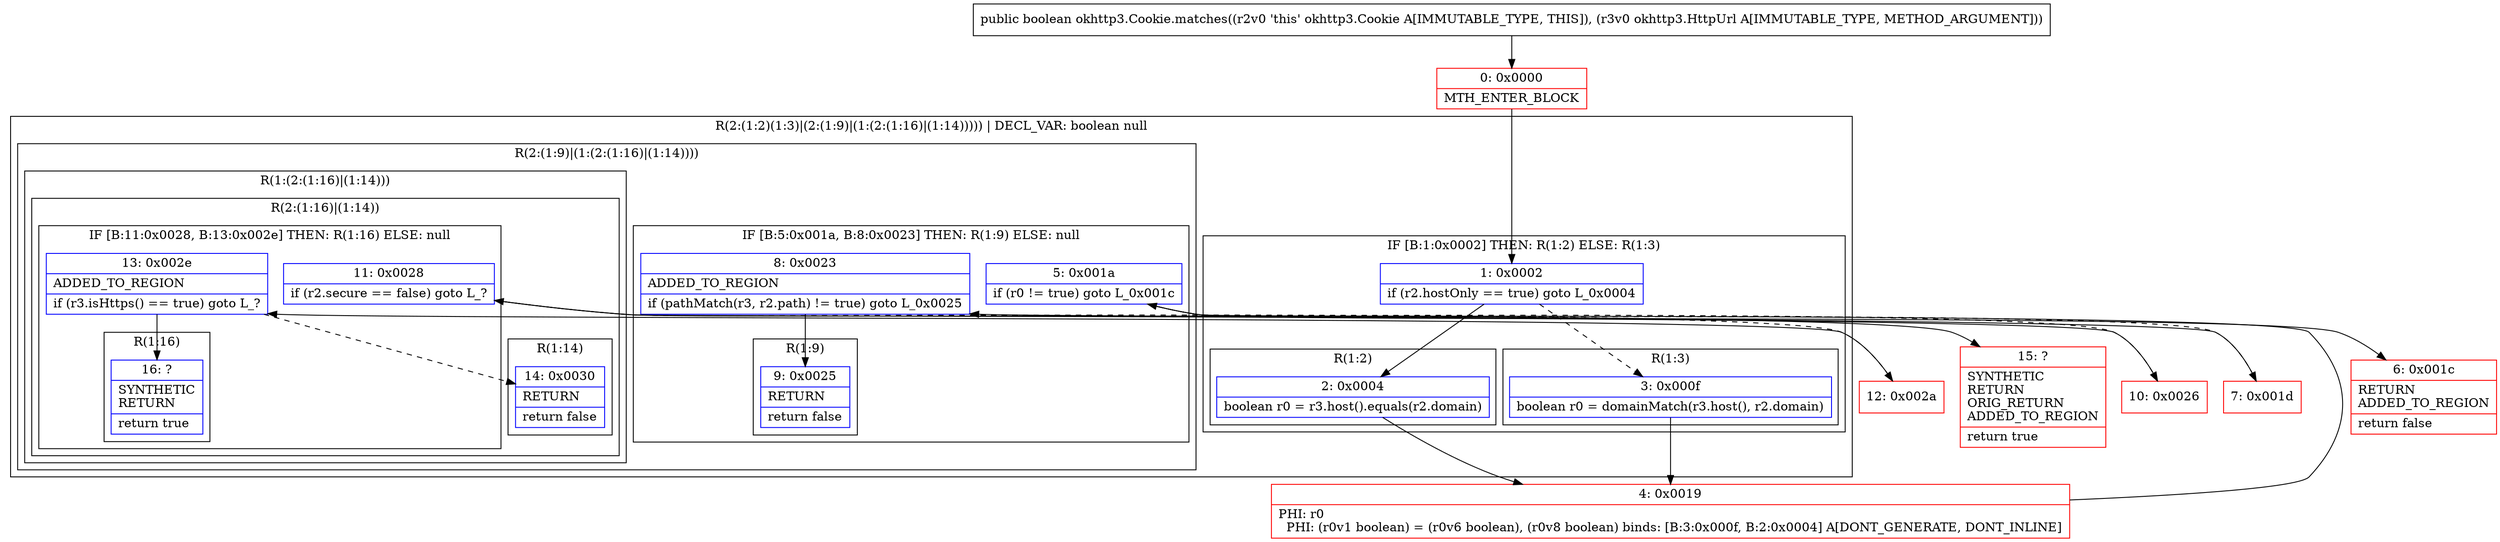 digraph "CFG forokhttp3.Cookie.matches(Lokhttp3\/HttpUrl;)Z" {
subgraph cluster_Region_575730869 {
label = "R(2:(1:2)(1:3)|(2:(1:9)|(1:(2:(1:16)|(1:14))))) | DECL_VAR: boolean null\l";
node [shape=record,color=blue];
subgraph cluster_IfRegion_1242751003 {
label = "IF [B:1:0x0002] THEN: R(1:2) ELSE: R(1:3)";
node [shape=record,color=blue];
Node_1 [shape=record,label="{1\:\ 0x0002|if (r2.hostOnly == true) goto L_0x0004\l}"];
subgraph cluster_Region_761324576 {
label = "R(1:2)";
node [shape=record,color=blue];
Node_2 [shape=record,label="{2\:\ 0x0004|boolean r0 = r3.host().equals(r2.domain)\l}"];
}
subgraph cluster_Region_795243026 {
label = "R(1:3)";
node [shape=record,color=blue];
Node_3 [shape=record,label="{3\:\ 0x000f|boolean r0 = domainMatch(r3.host(), r2.domain)\l}"];
}
}
subgraph cluster_Region_968607376 {
label = "R(2:(1:9)|(1:(2:(1:16)|(1:14))))";
node [shape=record,color=blue];
subgraph cluster_IfRegion_1836673818 {
label = "IF [B:5:0x001a, B:8:0x0023] THEN: R(1:9) ELSE: null";
node [shape=record,color=blue];
Node_5 [shape=record,label="{5\:\ 0x001a|if (r0 != true) goto L_0x001c\l}"];
Node_8 [shape=record,label="{8\:\ 0x0023|ADDED_TO_REGION\l|if (pathMatch(r3, r2.path) != true) goto L_0x0025\l}"];
subgraph cluster_Region_1219092316 {
label = "R(1:9)";
node [shape=record,color=blue];
Node_9 [shape=record,label="{9\:\ 0x0025|RETURN\l|return false\l}"];
}
}
subgraph cluster_Region_359066730 {
label = "R(1:(2:(1:16)|(1:14)))";
node [shape=record,color=blue];
subgraph cluster_Region_1921918736 {
label = "R(2:(1:16)|(1:14))";
node [shape=record,color=blue];
subgraph cluster_IfRegion_1418310624 {
label = "IF [B:11:0x0028, B:13:0x002e] THEN: R(1:16) ELSE: null";
node [shape=record,color=blue];
Node_11 [shape=record,label="{11\:\ 0x0028|if (r2.secure == false) goto L_?\l}"];
Node_13 [shape=record,label="{13\:\ 0x002e|ADDED_TO_REGION\l|if (r3.isHttps() == true) goto L_?\l}"];
subgraph cluster_Region_1381815570 {
label = "R(1:16)";
node [shape=record,color=blue];
Node_16 [shape=record,label="{16\:\ ?|SYNTHETIC\lRETURN\l|return true\l}"];
}
}
subgraph cluster_Region_1887139471 {
label = "R(1:14)";
node [shape=record,color=blue];
Node_14 [shape=record,label="{14\:\ 0x0030|RETURN\l|return false\l}"];
}
}
}
}
}
Node_0 [shape=record,color=red,label="{0\:\ 0x0000|MTH_ENTER_BLOCK\l}"];
Node_4 [shape=record,color=red,label="{4\:\ 0x0019|PHI: r0 \l  PHI: (r0v1 boolean) = (r0v6 boolean), (r0v8 boolean) binds: [B:3:0x000f, B:2:0x0004] A[DONT_GENERATE, DONT_INLINE]\l}"];
Node_6 [shape=record,color=red,label="{6\:\ 0x001c|RETURN\lADDED_TO_REGION\l|return false\l}"];
Node_7 [shape=record,color=red,label="{7\:\ 0x001d}"];
Node_10 [shape=record,color=red,label="{10\:\ 0x0026}"];
Node_12 [shape=record,color=red,label="{12\:\ 0x002a}"];
Node_15 [shape=record,color=red,label="{15\:\ ?|SYNTHETIC\lRETURN\lORIG_RETURN\lADDED_TO_REGION\l|return true\l}"];
MethodNode[shape=record,label="{public boolean okhttp3.Cookie.matches((r2v0 'this' okhttp3.Cookie A[IMMUTABLE_TYPE, THIS]), (r3v0 okhttp3.HttpUrl A[IMMUTABLE_TYPE, METHOD_ARGUMENT])) }"];
MethodNode -> Node_0;
Node_1 -> Node_2;
Node_1 -> Node_3[style=dashed];
Node_2 -> Node_4;
Node_3 -> Node_4;
Node_5 -> Node_6;
Node_5 -> Node_7[style=dashed];
Node_8 -> Node_9;
Node_8 -> Node_10[style=dashed];
Node_11 -> Node_12[style=dashed];
Node_11 -> Node_15;
Node_13 -> Node_14[style=dashed];
Node_13 -> Node_16;
Node_0 -> Node_1;
Node_4 -> Node_5;
Node_7 -> Node_8;
Node_10 -> Node_11;
Node_12 -> Node_13;
}

